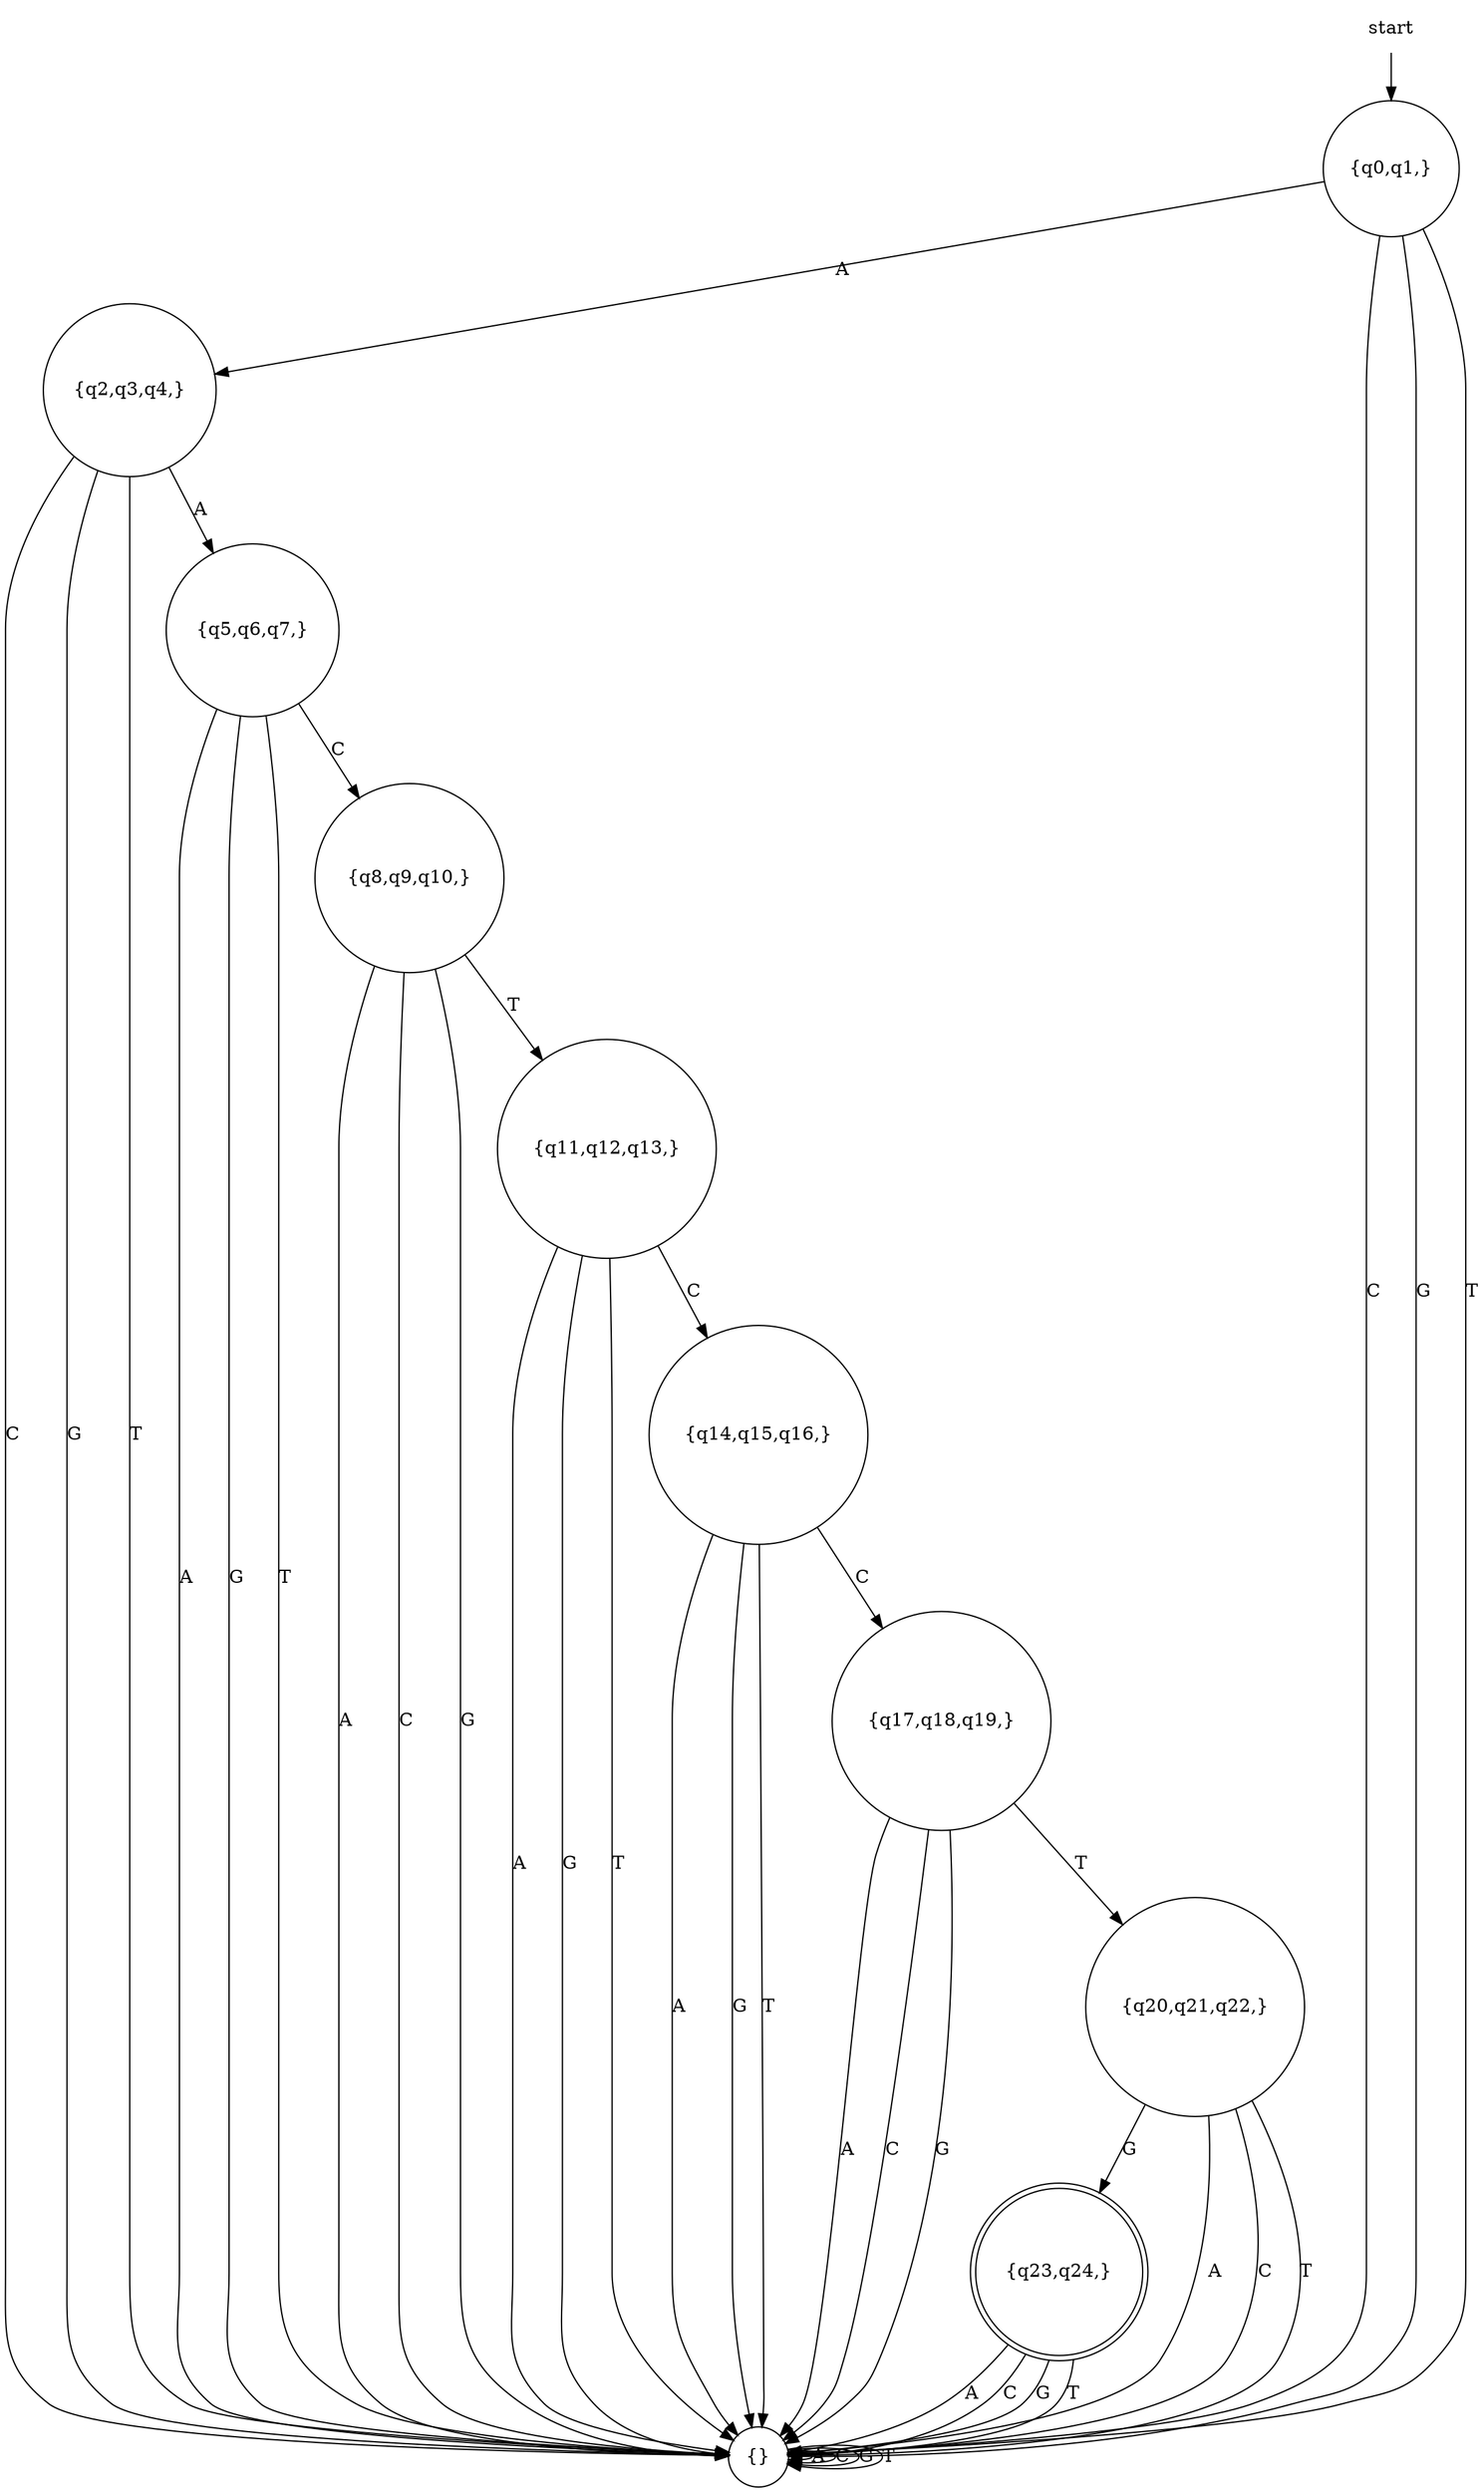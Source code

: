 digraph automaton {
    node [shape=none]; start;
    node [shape=doublecircle]; "{q23,q24,}";
    node [shape=circle];
    start -> "{q0,q1,}";
    "{q0,q1,}" -> "{q2,q3,q4,}" [label="A"];
    "{q0,q1,}" -> "{}" [label="C"];
    "{q0,q1,}" -> "{}" [label="G"];
    "{q0,q1,}" -> "{}" [label="T"];
    "{q2,q3,q4,}" -> "{q5,q6,q7,}" [label="A"];
    "{q2,q3,q4,}" -> "{}" [label="C"];
    "{q2,q3,q4,}" -> "{}" [label="G"];
    "{q2,q3,q4,}" -> "{}" [label="T"];
    "{q5,q6,q7,}" -> "{}" [label="A"];
    "{q5,q6,q7,}" -> "{q8,q9,q10,}" [label="C"];
    "{q5,q6,q7,}" -> "{}" [label="G"];
    "{q5,q6,q7,}" -> "{}" [label="T"];
    "{}" -> "{}" [label="A"];
    "{}" -> "{}" [label="C"];
    "{}" -> "{}" [label="G"];
    "{}" -> "{}" [label="T"];
    "{q8,q9,q10,}" -> "{}" [label="A"];
    "{q8,q9,q10,}" -> "{}" [label="C"];
    "{q8,q9,q10,}" -> "{}" [label="G"];
    "{q8,q9,q10,}" -> "{q11,q12,q13,}" [label="T"];
    "{q11,q12,q13,}" -> "{}" [label="A"];
    "{q11,q12,q13,}" -> "{q14,q15,q16,}" [label="C"];
    "{q11,q12,q13,}" -> "{}" [label="G"];
    "{q11,q12,q13,}" -> "{}" [label="T"];
    "{q14,q15,q16,}" -> "{}" [label="A"];
    "{q14,q15,q16,}" -> "{q17,q18,q19,}" [label="C"];
    "{q14,q15,q16,}" -> "{}" [label="G"];
    "{q14,q15,q16,}" -> "{}" [label="T"];
    "{q17,q18,q19,}" -> "{}" [label="A"];
    "{q17,q18,q19,}" -> "{}" [label="C"];
    "{q17,q18,q19,}" -> "{}" [label="G"];
    "{q17,q18,q19,}" -> "{q20,q21,q22,}" [label="T"];
    "{q20,q21,q22,}" -> "{}" [label="A"];
    "{q20,q21,q22,}" -> "{}" [label="C"];
    "{q20,q21,q22,}" -> "{q23,q24,}" [label="G"];
    "{q20,q21,q22,}" -> "{}" [label="T"];
    "{q23,q24,}" -> "{}" [label="A"];
    "{q23,q24,}" -> "{}" [label="C"];
    "{q23,q24,}" -> "{}" [label="G"];
    "{q23,q24,}" -> "{}" [label="T"];
}
